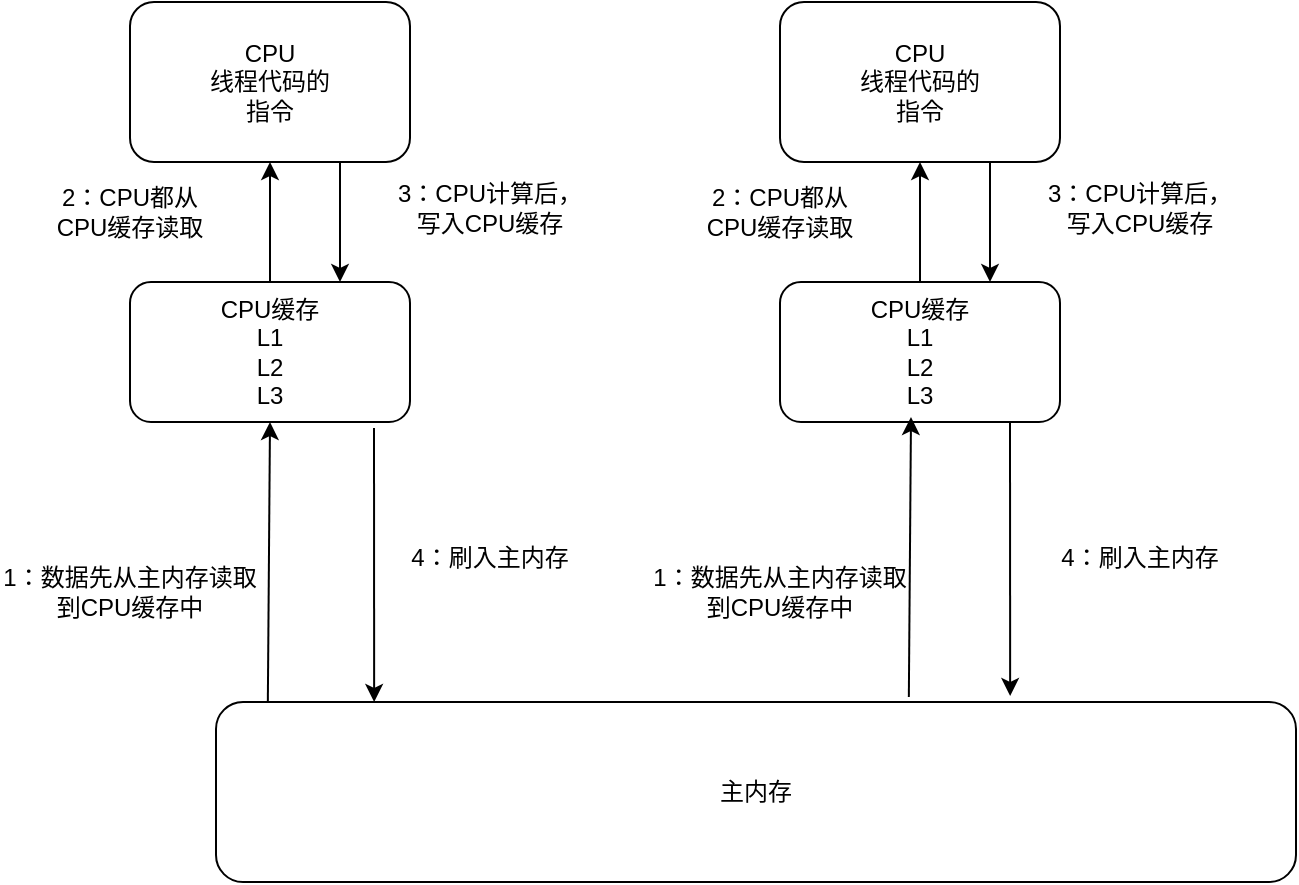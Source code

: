 <mxfile version="12.2.3" type="github" pages="1">
  <diagram id="Lr2feN0olOUyddN0Xb5X" name="第 1 页">
    <mxGraphModel dx="1422" dy="762" grid="1" gridSize="10" guides="1" tooltips="1" connect="1" arrows="1" fold="1" page="1" pageScale="1" pageWidth="827" pageHeight="1169" math="0" shadow="0">
      <root>
        <mxCell id="0"/>
        <mxCell id="1" parent="0"/>
        <mxCell id="xTGNvunOyGcny72eFTD3-31" style="edgeStyle=orthogonalEdgeStyle;rounded=0;orthogonalLoop=1;jettySize=auto;html=1;exitX=0.75;exitY=1;exitDx=0;exitDy=0;entryX=0.75;entryY=0;entryDx=0;entryDy=0;" edge="1" parent="1" source="xTGNvunOyGcny72eFTD3-3" target="xTGNvunOyGcny72eFTD3-12">
          <mxGeometry relative="1" as="geometry"/>
        </mxCell>
        <mxCell id="xTGNvunOyGcny72eFTD3-3" value="" style="rounded=1;whiteSpace=wrap;html=1;" vertex="1" parent="1">
          <mxGeometry x="100" y="140" width="140" height="80" as="geometry"/>
        </mxCell>
        <mxCell id="xTGNvunOyGcny72eFTD3-4" value="CPU&lt;br&gt;线程代码的指令" style="text;html=1;strokeColor=none;fillColor=none;align=center;verticalAlign=middle;whiteSpace=wrap;rounded=0;" vertex="1" parent="1">
          <mxGeometry x="135" y="160" width="70" height="40" as="geometry"/>
        </mxCell>
        <mxCell id="xTGNvunOyGcny72eFTD3-26" style="edgeStyle=orthogonalEdgeStyle;rounded=0;orthogonalLoop=1;jettySize=auto;html=1;entryX=0.5;entryY=1;entryDx=0;entryDy=0;" edge="1" parent="1" source="xTGNvunOyGcny72eFTD3-12" target="xTGNvunOyGcny72eFTD3-3">
          <mxGeometry relative="1" as="geometry"/>
        </mxCell>
        <mxCell id="xTGNvunOyGcny72eFTD3-12" value="" style="rounded=1;whiteSpace=wrap;html=1;" vertex="1" parent="1">
          <mxGeometry x="100" y="280" width="140" height="70" as="geometry"/>
        </mxCell>
        <mxCell id="xTGNvunOyGcny72eFTD3-13" value="CPU缓存&lt;br&gt;L1&lt;br&gt;L2&lt;br&gt;L3" style="text;html=1;strokeColor=none;fillColor=none;align=center;verticalAlign=middle;whiteSpace=wrap;rounded=0;" vertex="1" parent="1">
          <mxGeometry x="95" y="285" width="150" height="60" as="geometry"/>
        </mxCell>
        <mxCell id="xTGNvunOyGcny72eFTD3-23" value="主内存" style="rounded=1;whiteSpace=wrap;html=1;" vertex="1" parent="1">
          <mxGeometry x="143" y="490" width="540" height="90" as="geometry"/>
        </mxCell>
        <mxCell id="xTGNvunOyGcny72eFTD3-27" value="2：CPU都从CPU缓存读取" style="text;html=1;strokeColor=none;fillColor=none;align=center;verticalAlign=middle;whiteSpace=wrap;rounded=0;" vertex="1" parent="1">
          <mxGeometry x="60" y="230" width="80" height="30" as="geometry"/>
        </mxCell>
        <mxCell id="xTGNvunOyGcny72eFTD3-32" value="" style="endArrow=classic;html=1;entryX=0.5;entryY=1;entryDx=0;entryDy=0;exitX=0.048;exitY=0;exitDx=0;exitDy=0;exitPerimeter=0;" edge="1" parent="1" source="xTGNvunOyGcny72eFTD3-23" target="xTGNvunOyGcny72eFTD3-12">
          <mxGeometry width="50" height="50" relative="1" as="geometry">
            <mxPoint x="30" y="650" as="sourcePoint"/>
            <mxPoint x="80" y="600" as="targetPoint"/>
          </mxGeometry>
        </mxCell>
        <mxCell id="xTGNvunOyGcny72eFTD3-33" value="" style="endArrow=classic;html=1;entryX=0.152;entryY=0;entryDx=0;entryDy=0;entryPerimeter=0;" edge="1" parent="1">
          <mxGeometry width="50" height="50" relative="1" as="geometry">
            <mxPoint x="222" y="353" as="sourcePoint"/>
            <mxPoint x="222.08" y="490" as="targetPoint"/>
          </mxGeometry>
        </mxCell>
        <mxCell id="xTGNvunOyGcny72eFTD3-34" value="1：数据先从主内存读取到CPU缓存中" style="text;html=1;strokeColor=none;fillColor=none;align=center;verticalAlign=middle;whiteSpace=wrap;rounded=0;" vertex="1" parent="1">
          <mxGeometry x="35" y="420" width="130" height="30" as="geometry"/>
        </mxCell>
        <mxCell id="xTGNvunOyGcny72eFTD3-35" value="3：CPU计算后，写入CPU缓存" style="text;html=1;strokeColor=none;fillColor=none;align=center;verticalAlign=middle;whiteSpace=wrap;rounded=0;" vertex="1" parent="1">
          <mxGeometry x="230" y="225" width="100" height="35" as="geometry"/>
        </mxCell>
        <mxCell id="xTGNvunOyGcny72eFTD3-36" value="4：刷入主内存" style="text;html=1;strokeColor=none;fillColor=none;align=center;verticalAlign=middle;whiteSpace=wrap;rounded=0;" vertex="1" parent="1">
          <mxGeometry x="235" y="407.5" width="90" height="20" as="geometry"/>
        </mxCell>
        <mxCell id="xTGNvunOyGcny72eFTD3-37" style="edgeStyle=orthogonalEdgeStyle;rounded=0;orthogonalLoop=1;jettySize=auto;html=1;exitX=0.75;exitY=1;exitDx=0;exitDy=0;entryX=0.75;entryY=0;entryDx=0;entryDy=0;" edge="1" parent="1" source="xTGNvunOyGcny72eFTD3-38" target="xTGNvunOyGcny72eFTD3-41">
          <mxGeometry relative="1" as="geometry"/>
        </mxCell>
        <mxCell id="xTGNvunOyGcny72eFTD3-38" value="" style="rounded=1;whiteSpace=wrap;html=1;" vertex="1" parent="1">
          <mxGeometry x="425" y="140" width="140" height="80" as="geometry"/>
        </mxCell>
        <mxCell id="xTGNvunOyGcny72eFTD3-39" value="CPU&lt;br&gt;线程代码的指令" style="text;html=1;strokeColor=none;fillColor=none;align=center;verticalAlign=middle;whiteSpace=wrap;rounded=0;" vertex="1" parent="1">
          <mxGeometry x="460" y="160" width="70" height="40" as="geometry"/>
        </mxCell>
        <mxCell id="xTGNvunOyGcny72eFTD3-40" style="edgeStyle=orthogonalEdgeStyle;rounded=0;orthogonalLoop=1;jettySize=auto;html=1;entryX=0.5;entryY=1;entryDx=0;entryDy=0;" edge="1" parent="1" source="xTGNvunOyGcny72eFTD3-41" target="xTGNvunOyGcny72eFTD3-38">
          <mxGeometry relative="1" as="geometry"/>
        </mxCell>
        <mxCell id="xTGNvunOyGcny72eFTD3-41" value="" style="rounded=1;whiteSpace=wrap;html=1;" vertex="1" parent="1">
          <mxGeometry x="425" y="280" width="140" height="70" as="geometry"/>
        </mxCell>
        <mxCell id="xTGNvunOyGcny72eFTD3-42" value="CPU缓存&lt;br&gt;L1&lt;br&gt;L2&lt;br&gt;L3" style="text;html=1;strokeColor=none;fillColor=none;align=center;verticalAlign=middle;whiteSpace=wrap;rounded=0;" vertex="1" parent="1">
          <mxGeometry x="420" y="285" width="150" height="60" as="geometry"/>
        </mxCell>
        <mxCell id="xTGNvunOyGcny72eFTD3-43" value="2：CPU都从CPU缓存读取" style="text;html=1;strokeColor=none;fillColor=none;align=center;verticalAlign=middle;whiteSpace=wrap;rounded=0;" vertex="1" parent="1">
          <mxGeometry x="385" y="230" width="80" height="30" as="geometry"/>
        </mxCell>
        <mxCell id="xTGNvunOyGcny72eFTD3-44" value="1：数据先从主内存读取到CPU缓存中" style="text;html=1;strokeColor=none;fillColor=none;align=center;verticalAlign=middle;whiteSpace=wrap;rounded=0;" vertex="1" parent="1">
          <mxGeometry x="360" y="420" width="130" height="30" as="geometry"/>
        </mxCell>
        <mxCell id="xTGNvunOyGcny72eFTD3-45" value="3：CPU计算后，写入CPU缓存" style="text;html=1;strokeColor=none;fillColor=none;align=center;verticalAlign=middle;whiteSpace=wrap;rounded=0;" vertex="1" parent="1">
          <mxGeometry x="555" y="225" width="100" height="35" as="geometry"/>
        </mxCell>
        <mxCell id="xTGNvunOyGcny72eFTD3-46" value="4：刷入主内存" style="text;html=1;strokeColor=none;fillColor=none;align=center;verticalAlign=middle;whiteSpace=wrap;rounded=0;" vertex="1" parent="1">
          <mxGeometry x="560" y="407.5" width="90" height="20" as="geometry"/>
        </mxCell>
        <mxCell id="xTGNvunOyGcny72eFTD3-47" value="" style="endArrow=classic;html=1;entryX=0.5;entryY=1;entryDx=0;entryDy=0;exitX=0.048;exitY=0;exitDx=0;exitDy=0;exitPerimeter=0;" edge="1" parent="1">
          <mxGeometry width="50" height="50" relative="1" as="geometry">
            <mxPoint x="489.42" y="487.5" as="sourcePoint"/>
            <mxPoint x="490.5" y="347.5" as="targetPoint"/>
          </mxGeometry>
        </mxCell>
        <mxCell id="xTGNvunOyGcny72eFTD3-48" value="" style="endArrow=classic;html=1;entryX=0.152;entryY=0;entryDx=0;entryDy=0;entryPerimeter=0;" edge="1" parent="1">
          <mxGeometry width="50" height="50" relative="1" as="geometry">
            <mxPoint x="540" y="350" as="sourcePoint"/>
            <mxPoint x="540.08" y="487" as="targetPoint"/>
          </mxGeometry>
        </mxCell>
      </root>
    </mxGraphModel>
  </diagram>
</mxfile>
